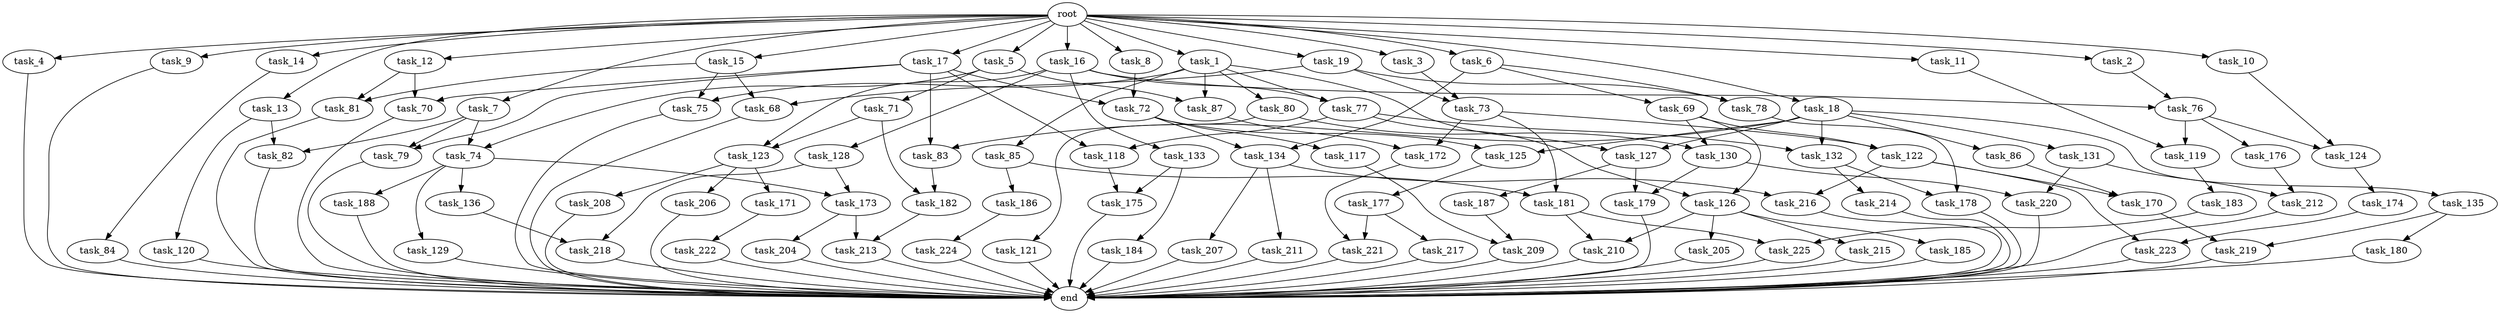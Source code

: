 digraph G {
  root [size="0.000000"];
  task_1 [size="1.024000"];
  task_2 [size="1.024000"];
  task_3 [size="1.024000"];
  task_4 [size="1.024000"];
  task_5 [size="1.024000"];
  task_6 [size="1.024000"];
  task_7 [size="1.024000"];
  task_8 [size="1.024000"];
  task_9 [size="1.024000"];
  task_10 [size="1.024000"];
  task_11 [size="1.024000"];
  task_12 [size="1.024000"];
  task_13 [size="1.024000"];
  task_14 [size="1.024000"];
  task_15 [size="1.024000"];
  task_16 [size="1.024000"];
  task_17 [size="1.024000"];
  task_18 [size="1.024000"];
  task_19 [size="1.024000"];
  task_68 [size="764504178.688000"];
  task_69 [size="309237645.312000"];
  task_70 [size="523986010.112000"];
  task_71 [size="77309411.328000"];
  task_72 [size="429496729.600000"];
  task_73 [size="584115552.256000"];
  task_74 [size="936302870.528000"];
  task_75 [size="1073741824.000000"];
  task_76 [size="1073741824.000000"];
  task_77 [size="1717986918.400000"];
  task_78 [size="858993459.200000"];
  task_79 [size="1073741824.000000"];
  task_80 [size="858993459.200000"];
  task_81 [size="523986010.112000"];
  task_82 [size="1717986918.400000"];
  task_83 [size="352187318.272000"];
  task_84 [size="34359738.368000"];
  task_85 [size="858993459.200000"];
  task_86 [size="137438953.472000"];
  task_87 [size="936302870.528000"];
  task_117 [size="34359738.368000"];
  task_118 [size="429496729.600000"];
  task_119 [size="635655159.808000"];
  task_120 [size="858993459.200000"];
  task_121 [size="77309411.328000"];
  task_122 [size="841813590.016000"];
  task_123 [size="1717986918.400000"];
  task_124 [size="429496729.600000"];
  task_125 [size="171798691.840000"];
  task_126 [size="635655159.808000"];
  task_127 [size="996432412.672000"];
  task_128 [size="858993459.200000"];
  task_129 [size="420906795.008000"];
  task_130 [size="498216206.336000"];
  task_131 [size="137438953.472000"];
  task_132 [size="352187318.272000"];
  task_133 [size="858993459.200000"];
  task_134 [size="343597383.680000"];
  task_135 [size="137438953.472000"];
  task_136 [size="420906795.008000"];
  task_170 [size="455266533.376000"];
  task_171 [size="34359738.368000"];
  task_172 [size="635655159.808000"];
  task_173 [size="455266533.376000"];
  task_174 [size="420906795.008000"];
  task_175 [size="1279900254.208000"];
  task_176 [size="214748364.800000"];
  task_177 [size="214748364.800000"];
  task_178 [size="730144440.320000"];
  task_179 [size="214748364.800000"];
  task_180 [size="34359738.368000"];
  task_181 [size="498216206.336000"];
  task_182 [size="1717986918.400000"];
  task_183 [size="549755813.888000"];
  task_184 [size="420906795.008000"];
  task_185 [size="214748364.800000"];
  task_186 [size="77309411.328000"];
  task_187 [size="137438953.472000"];
  task_188 [size="420906795.008000"];
  task_204 [size="77309411.328000"];
  task_205 [size="214748364.800000"];
  task_206 [size="34359738.368000"];
  task_207 [size="549755813.888000"];
  task_208 [size="34359738.368000"];
  task_209 [size="455266533.376000"];
  task_210 [size="1073741824.000000"];
  task_211 [size="549755813.888000"];
  task_212 [size="1391569403.904000"];
  task_213 [size="111669149.696000"];
  task_214 [size="309237645.312000"];
  task_215 [size="214748364.800000"];
  task_216 [size="970662608.896000"];
  task_217 [size="858993459.200000"];
  task_218 [size="730144440.320000"];
  task_219 [size="343597383.680000"];
  task_220 [size="773094113.280000"];
  task_221 [size="1717986918.400000"];
  task_222 [size="549755813.888000"];
  task_223 [size="1279900254.208000"];
  task_224 [size="137438953.472000"];
  task_225 [size="1168231104.512000"];
  end [size="0.000000"];

  root -> task_1 [size="1.000000"];
  root -> task_2 [size="1.000000"];
  root -> task_3 [size="1.000000"];
  root -> task_4 [size="1.000000"];
  root -> task_5 [size="1.000000"];
  root -> task_6 [size="1.000000"];
  root -> task_7 [size="1.000000"];
  root -> task_8 [size="1.000000"];
  root -> task_9 [size="1.000000"];
  root -> task_10 [size="1.000000"];
  root -> task_11 [size="1.000000"];
  root -> task_12 [size="1.000000"];
  root -> task_13 [size="1.000000"];
  root -> task_14 [size="1.000000"];
  root -> task_15 [size="1.000000"];
  root -> task_16 [size="1.000000"];
  root -> task_17 [size="1.000000"];
  root -> task_18 [size="1.000000"];
  root -> task_19 [size="1.000000"];
  task_1 -> task_75 [size="838860800.000000"];
  task_1 -> task_77 [size="838860800.000000"];
  task_1 -> task_80 [size="838860800.000000"];
  task_1 -> task_85 [size="838860800.000000"];
  task_1 -> task_87 [size="838860800.000000"];
  task_1 -> task_127 [size="838860800.000000"];
  task_2 -> task_76 [size="209715200.000000"];
  task_3 -> task_73 [size="33554432.000000"];
  task_4 -> end [size="1.000000"];
  task_5 -> task_71 [size="75497472.000000"];
  task_5 -> task_74 [size="75497472.000000"];
  task_5 -> task_87 [size="75497472.000000"];
  task_6 -> task_69 [size="301989888.000000"];
  task_6 -> task_78 [size="301989888.000000"];
  task_6 -> task_134 [size="301989888.000000"];
  task_7 -> task_74 [size="838860800.000000"];
  task_7 -> task_79 [size="838860800.000000"];
  task_7 -> task_82 [size="838860800.000000"];
  task_8 -> task_72 [size="209715200.000000"];
  task_9 -> end [size="1.000000"];
  task_10 -> task_124 [size="209715200.000000"];
  task_11 -> task_119 [size="411041792.000000"];
  task_12 -> task_70 [size="301989888.000000"];
  task_12 -> task_81 [size="301989888.000000"];
  task_13 -> task_82 [size="838860800.000000"];
  task_13 -> task_120 [size="838860800.000000"];
  task_14 -> task_84 [size="33554432.000000"];
  task_15 -> task_68 [size="209715200.000000"];
  task_15 -> task_75 [size="209715200.000000"];
  task_15 -> task_81 [size="209715200.000000"];
  task_16 -> task_76 [size="838860800.000000"];
  task_16 -> task_77 [size="838860800.000000"];
  task_16 -> task_123 [size="838860800.000000"];
  task_16 -> task_128 [size="838860800.000000"];
  task_16 -> task_133 [size="838860800.000000"];
  task_17 -> task_70 [size="209715200.000000"];
  task_17 -> task_72 [size="209715200.000000"];
  task_17 -> task_79 [size="209715200.000000"];
  task_17 -> task_83 [size="209715200.000000"];
  task_17 -> task_118 [size="209715200.000000"];
  task_18 -> task_83 [size="134217728.000000"];
  task_18 -> task_86 [size="134217728.000000"];
  task_18 -> task_125 [size="134217728.000000"];
  task_18 -> task_127 [size="134217728.000000"];
  task_18 -> task_131 [size="134217728.000000"];
  task_18 -> task_132 [size="134217728.000000"];
  task_18 -> task_135 [size="134217728.000000"];
  task_19 -> task_68 [size="536870912.000000"];
  task_19 -> task_73 [size="536870912.000000"];
  task_19 -> task_78 [size="536870912.000000"];
  task_68 -> end [size="1.000000"];
  task_69 -> task_122 [size="411041792.000000"];
  task_69 -> task_126 [size="411041792.000000"];
  task_69 -> task_130 [size="411041792.000000"];
  task_70 -> end [size="1.000000"];
  task_71 -> task_123 [size="838860800.000000"];
  task_71 -> task_182 [size="838860800.000000"];
  task_72 -> task_117 [size="33554432.000000"];
  task_72 -> task_125 [size="33554432.000000"];
  task_72 -> task_134 [size="33554432.000000"];
  task_73 -> task_122 [size="411041792.000000"];
  task_73 -> task_172 [size="411041792.000000"];
  task_73 -> task_181 [size="411041792.000000"];
  task_74 -> task_129 [size="411041792.000000"];
  task_74 -> task_136 [size="411041792.000000"];
  task_74 -> task_173 [size="411041792.000000"];
  task_74 -> task_188 [size="411041792.000000"];
  task_75 -> end [size="1.000000"];
  task_76 -> task_119 [size="209715200.000000"];
  task_76 -> task_124 [size="209715200.000000"];
  task_76 -> task_176 [size="209715200.000000"];
  task_77 -> task_118 [size="209715200.000000"];
  task_77 -> task_126 [size="209715200.000000"];
  task_77 -> task_132 [size="209715200.000000"];
  task_78 -> task_178 [size="411041792.000000"];
  task_79 -> end [size="1.000000"];
  task_80 -> task_121 [size="75497472.000000"];
  task_80 -> task_130 [size="75497472.000000"];
  task_81 -> end [size="1.000000"];
  task_82 -> end [size="1.000000"];
  task_83 -> task_182 [size="838860800.000000"];
  task_84 -> end [size="1.000000"];
  task_85 -> task_181 [size="75497472.000000"];
  task_85 -> task_186 [size="75497472.000000"];
  task_86 -> task_170 [size="33554432.000000"];
  task_87 -> task_172 [size="209715200.000000"];
  task_117 -> task_209 [size="411041792.000000"];
  task_118 -> task_175 [size="838860800.000000"];
  task_119 -> task_183 [size="536870912.000000"];
  task_120 -> end [size="1.000000"];
  task_121 -> end [size="1.000000"];
  task_122 -> task_170 [size="411041792.000000"];
  task_122 -> task_216 [size="411041792.000000"];
  task_122 -> task_223 [size="411041792.000000"];
  task_123 -> task_171 [size="33554432.000000"];
  task_123 -> task_206 [size="33554432.000000"];
  task_123 -> task_208 [size="33554432.000000"];
  task_124 -> task_174 [size="411041792.000000"];
  task_125 -> task_177 [size="209715200.000000"];
  task_126 -> task_185 [size="209715200.000000"];
  task_126 -> task_205 [size="209715200.000000"];
  task_126 -> task_210 [size="209715200.000000"];
  task_126 -> task_215 [size="209715200.000000"];
  task_127 -> task_179 [size="134217728.000000"];
  task_127 -> task_187 [size="134217728.000000"];
  task_128 -> task_173 [size="33554432.000000"];
  task_128 -> task_218 [size="33554432.000000"];
  task_129 -> end [size="1.000000"];
  task_130 -> task_179 [size="75497472.000000"];
  task_130 -> task_220 [size="75497472.000000"];
  task_131 -> task_212 [size="679477248.000000"];
  task_131 -> task_220 [size="679477248.000000"];
  task_132 -> task_178 [size="301989888.000000"];
  task_132 -> task_214 [size="301989888.000000"];
  task_133 -> task_175 [size="411041792.000000"];
  task_133 -> task_184 [size="411041792.000000"];
  task_134 -> task_207 [size="536870912.000000"];
  task_134 -> task_211 [size="536870912.000000"];
  task_134 -> task_216 [size="536870912.000000"];
  task_135 -> task_180 [size="33554432.000000"];
  task_135 -> task_219 [size="33554432.000000"];
  task_136 -> task_218 [size="679477248.000000"];
  task_170 -> task_219 [size="301989888.000000"];
  task_171 -> task_222 [size="536870912.000000"];
  task_172 -> task_221 [size="838860800.000000"];
  task_173 -> task_204 [size="75497472.000000"];
  task_173 -> task_213 [size="75497472.000000"];
  task_174 -> task_223 [size="838860800.000000"];
  task_175 -> end [size="1.000000"];
  task_176 -> task_212 [size="679477248.000000"];
  task_177 -> task_217 [size="838860800.000000"];
  task_177 -> task_221 [size="838860800.000000"];
  task_178 -> end [size="1.000000"];
  task_179 -> end [size="1.000000"];
  task_180 -> end [size="1.000000"];
  task_181 -> task_210 [size="838860800.000000"];
  task_181 -> task_225 [size="838860800.000000"];
  task_182 -> task_213 [size="33554432.000000"];
  task_183 -> task_225 [size="301989888.000000"];
  task_184 -> end [size="1.000000"];
  task_185 -> end [size="1.000000"];
  task_186 -> task_224 [size="134217728.000000"];
  task_187 -> task_209 [size="33554432.000000"];
  task_188 -> end [size="1.000000"];
  task_204 -> end [size="1.000000"];
  task_205 -> end [size="1.000000"];
  task_206 -> end [size="1.000000"];
  task_207 -> end [size="1.000000"];
  task_208 -> end [size="1.000000"];
  task_209 -> end [size="1.000000"];
  task_210 -> end [size="1.000000"];
  task_211 -> end [size="1.000000"];
  task_212 -> end [size="1.000000"];
  task_213 -> end [size="1.000000"];
  task_214 -> end [size="1.000000"];
  task_215 -> end [size="1.000000"];
  task_216 -> end [size="1.000000"];
  task_217 -> end [size="1.000000"];
  task_218 -> end [size="1.000000"];
  task_219 -> end [size="1.000000"];
  task_220 -> end [size="1.000000"];
  task_221 -> end [size="1.000000"];
  task_222 -> end [size="1.000000"];
  task_223 -> end [size="1.000000"];
  task_224 -> end [size="1.000000"];
  task_225 -> end [size="1.000000"];
}
